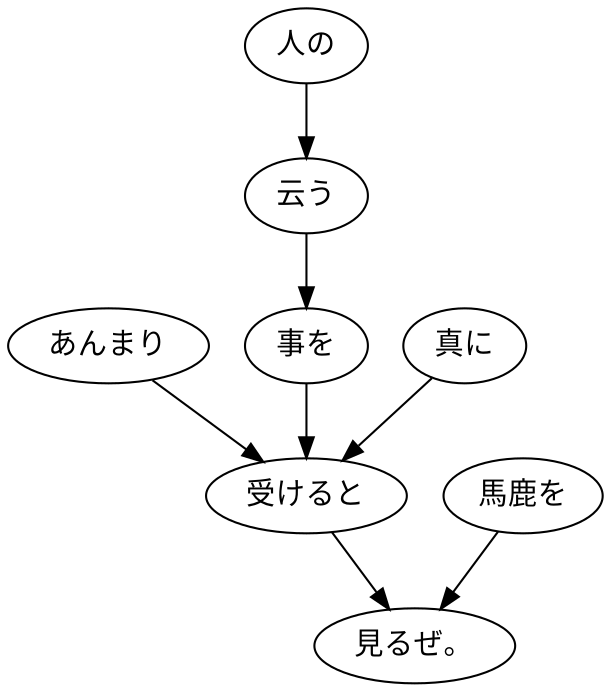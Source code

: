 digraph graph6098 {
	node0 [label="あんまり"];
	node1 [label="人の"];
	node2 [label="云う"];
	node3 [label="事を"];
	node4 [label="真に"];
	node5 [label="受けると"];
	node6 [label="馬鹿を"];
	node7 [label="見るぜ。"];
	node0 -> node5;
	node1 -> node2;
	node2 -> node3;
	node3 -> node5;
	node4 -> node5;
	node5 -> node7;
	node6 -> node7;
}
